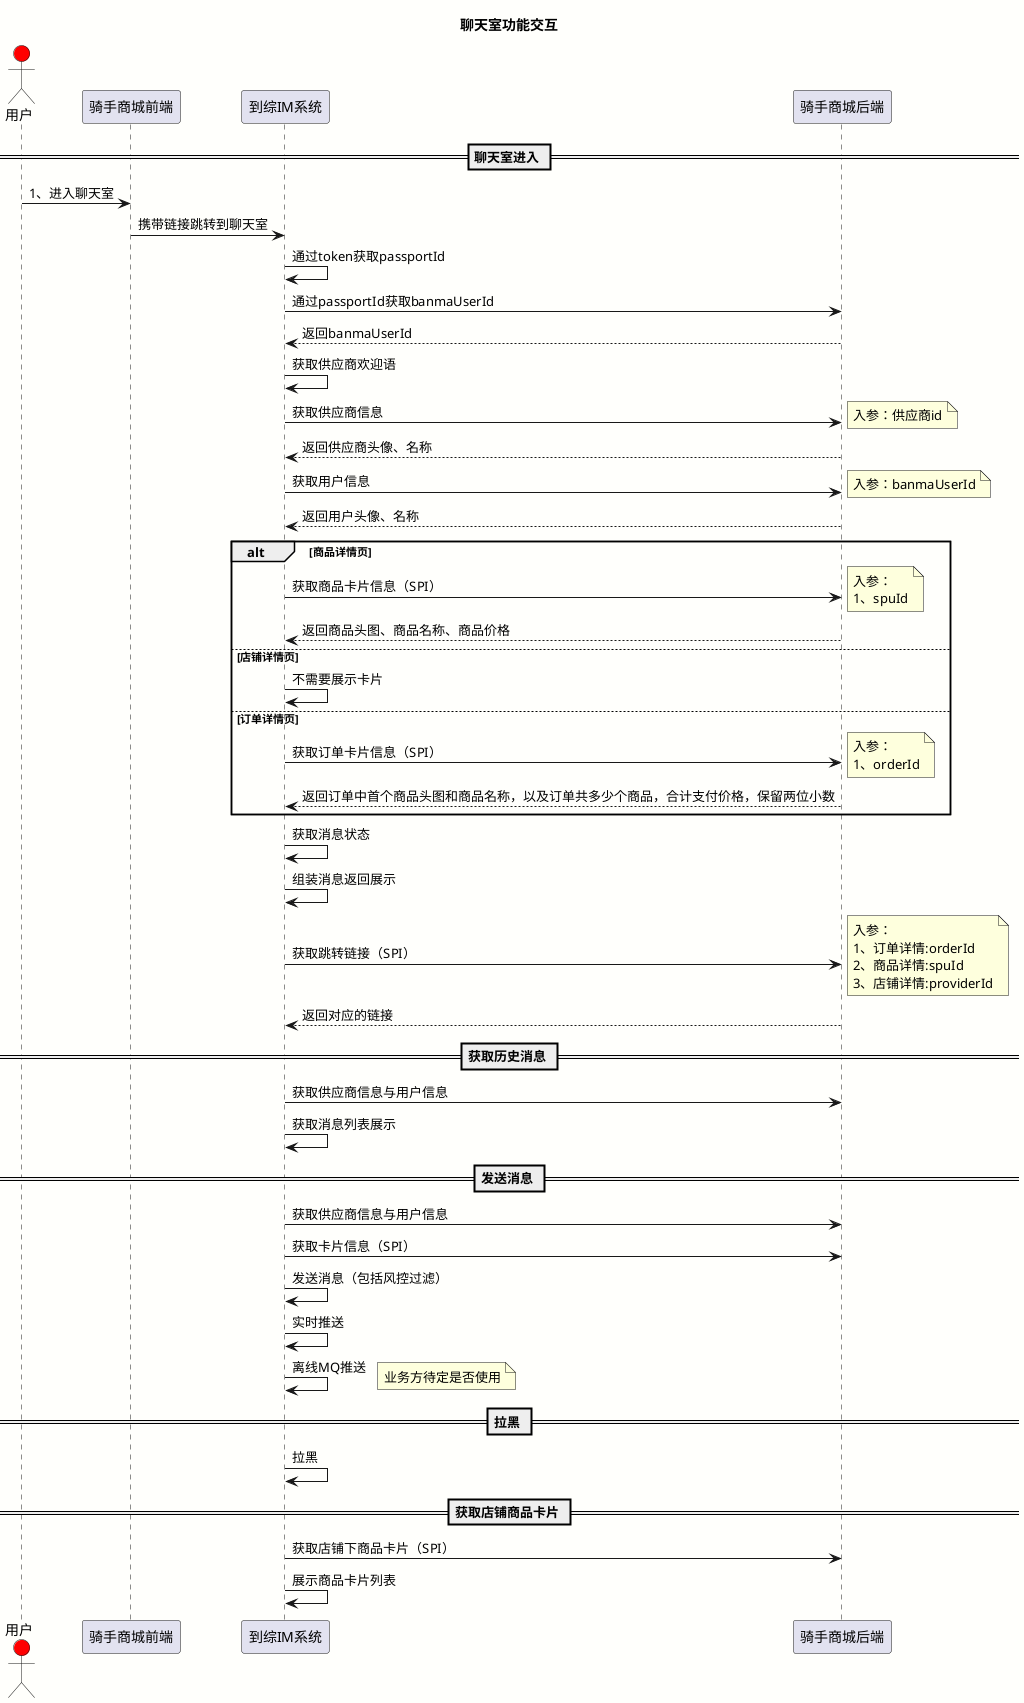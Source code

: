 @startuml
skinparam backgroundColor #FFFFFC
title 聊天室功能交互
actor 用户 #red
== 聊天室进入 ==

用户 -> 骑手商城前端 : 1、进入聊天室
骑手商城前端 -> 到综IM系统 : 携带链接跳转到聊天室
到综IM系统 -> 到综IM系统 : 通过token获取passportId
到综IM系统 -> 骑手商城后端 : 通过passportId获取banmaUserId
骑手商城后端 --> 到综IM系统 : 返回banmaUserId
到综IM系统 -> 到综IM系统 : 获取供应商欢迎语
到综IM系统 -> 骑手商城后端 : 获取供应商信息
note right : 入参：供应商id
骑手商城后端 --> 到综IM系统 : 返回供应商头像、名称
到综IM系统 -> 骑手商城后端 : 获取用户信息
note right : 入参：banmaUserId
骑手商城后端 --> 到综IM系统 : 返回用户头像、名称

alt 商品详情页
到综IM系统 -> 骑手商城后端 : 获取商品卡片信息（SPI）
note right
入参：
1、spuId
end note
骑手商城后端 --> 到综IM系统 : 返回商品头图、商品名称、商品价格

else 店铺详情页
到综IM系统 -> 到综IM系统 : 不需要展示卡片

else 订单详情页
到综IM系统 -> 骑手商城后端 : 获取订单卡片信息（SPI）
note right
入参：
1、orderId
end note
骑手商城后端 --> 到综IM系统 : 返回订单中首个商品头图和商品名称，以及订单共多少个商品，合计支付价格，保留两位小数

end

到综IM系统 -> 到综IM系统 : 获取消息状态
到综IM系统 -> 到综IM系统 : 组装消息返回展示

到综IM系统 -> 骑手商城后端 : 获取跳转链接（SPI）
note right
入参：
1、订单详情:orderId
2、商品详情:spuId
3、店铺详情:providerId
end note
骑手商城后端 --> 到综IM系统 : 返回对应的链接


== 获取历史消息 ==
到综IM系统 -> 骑手商城后端 : 获取供应商信息与用户信息
到综IM系统 -> 到综IM系统 : 获取消息列表展示

== 发送消息 ==
到综IM系统 -> 骑手商城后端 : 获取供应商信息与用户信息
到综IM系统 -> 骑手商城后端 : 获取卡片信息（SPI）
到综IM系统 -> 到综IM系统 : 发送消息（包括风控过滤）
到综IM系统 -> 到综IM系统 : 实时推送
到综IM系统 -> 到综IM系统 : 离线MQ推送
note right:业务方待定是否使用


== 拉黑 ==
到综IM系统 -> 到综IM系统 : 拉黑

== 获取店铺商品卡片 ==
到综IM系统 -> 骑手商城后端 : 获取店铺下商品卡片（SPI）
到综IM系统 -> 到综IM系统 : 展示商品卡片列表

@enduml